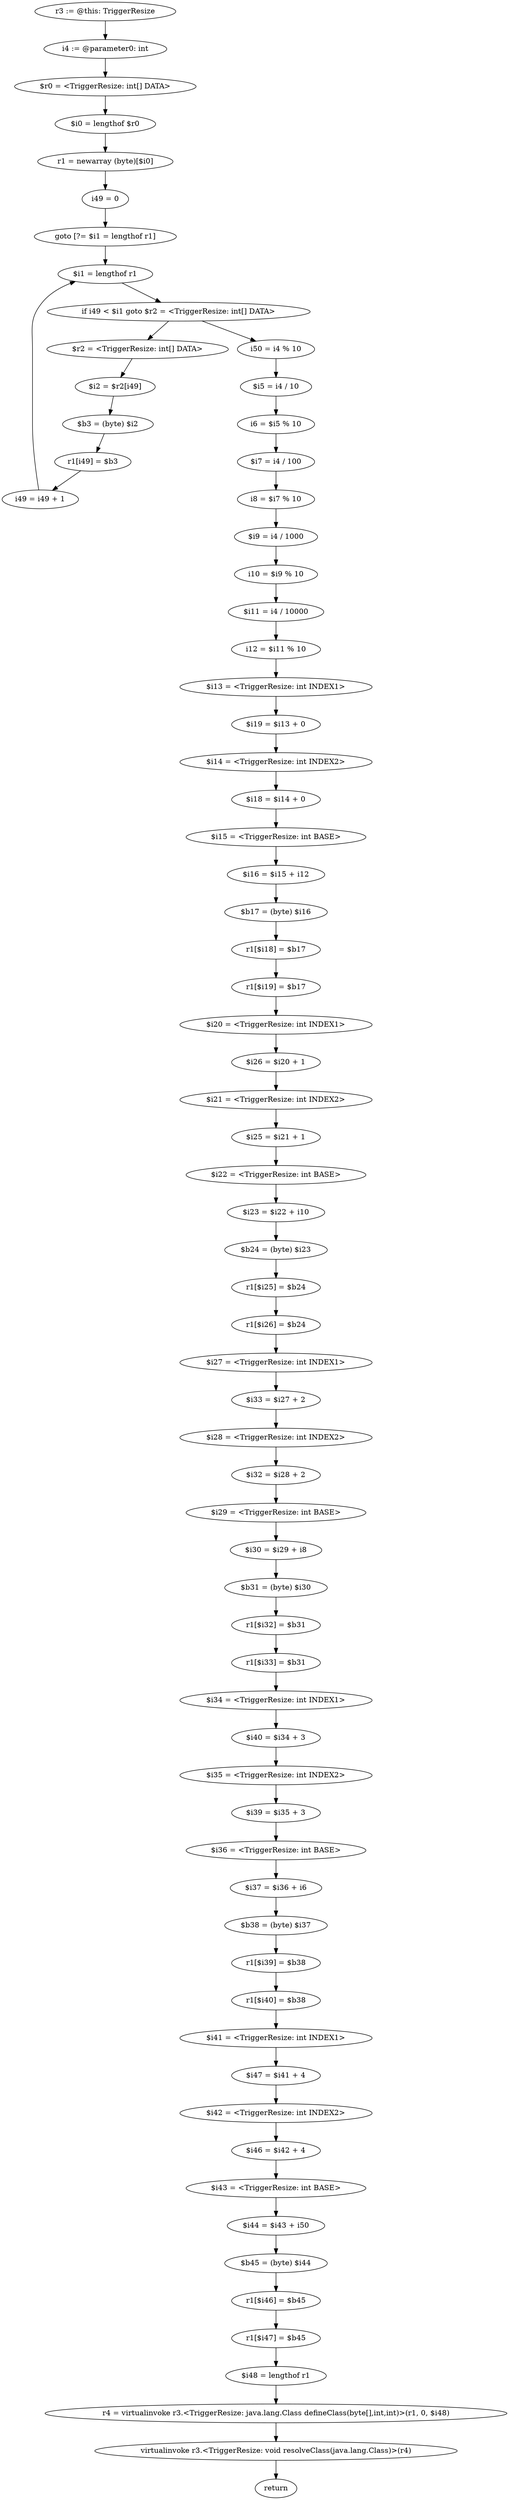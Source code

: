 digraph "unitGraph" {
    "r3 := @this: TriggerResize"
    "i4 := @parameter0: int"
    "$r0 = <TriggerResize: int[] DATA>"
    "$i0 = lengthof $r0"
    "r1 = newarray (byte)[$i0]"
    "i49 = 0"
    "goto [?= $i1 = lengthof r1]"
    "$r2 = <TriggerResize: int[] DATA>"
    "$i2 = $r2[i49]"
    "$b3 = (byte) $i2"
    "r1[i49] = $b3"
    "i49 = i49 + 1"
    "$i1 = lengthof r1"
    "if i49 < $i1 goto $r2 = <TriggerResize: int[] DATA>"
    "i50 = i4 % 10"
    "$i5 = i4 / 10"
    "i6 = $i5 % 10"
    "$i7 = i4 / 100"
    "i8 = $i7 % 10"
    "$i9 = i4 / 1000"
    "i10 = $i9 % 10"
    "$i11 = i4 / 10000"
    "i12 = $i11 % 10"
    "$i13 = <TriggerResize: int INDEX1>"
    "$i19 = $i13 + 0"
    "$i14 = <TriggerResize: int INDEX2>"
    "$i18 = $i14 + 0"
    "$i15 = <TriggerResize: int BASE>"
    "$i16 = $i15 + i12"
    "$b17 = (byte) $i16"
    "r1[$i18] = $b17"
    "r1[$i19] = $b17"
    "$i20 = <TriggerResize: int INDEX1>"
    "$i26 = $i20 + 1"
    "$i21 = <TriggerResize: int INDEX2>"
    "$i25 = $i21 + 1"
    "$i22 = <TriggerResize: int BASE>"
    "$i23 = $i22 + i10"
    "$b24 = (byte) $i23"
    "r1[$i25] = $b24"
    "r1[$i26] = $b24"
    "$i27 = <TriggerResize: int INDEX1>"
    "$i33 = $i27 + 2"
    "$i28 = <TriggerResize: int INDEX2>"
    "$i32 = $i28 + 2"
    "$i29 = <TriggerResize: int BASE>"
    "$i30 = $i29 + i8"
    "$b31 = (byte) $i30"
    "r1[$i32] = $b31"
    "r1[$i33] = $b31"
    "$i34 = <TriggerResize: int INDEX1>"
    "$i40 = $i34 + 3"
    "$i35 = <TriggerResize: int INDEX2>"
    "$i39 = $i35 + 3"
    "$i36 = <TriggerResize: int BASE>"
    "$i37 = $i36 + i6"
    "$b38 = (byte) $i37"
    "r1[$i39] = $b38"
    "r1[$i40] = $b38"
    "$i41 = <TriggerResize: int INDEX1>"
    "$i47 = $i41 + 4"
    "$i42 = <TriggerResize: int INDEX2>"
    "$i46 = $i42 + 4"
    "$i43 = <TriggerResize: int BASE>"
    "$i44 = $i43 + i50"
    "$b45 = (byte) $i44"
    "r1[$i46] = $b45"
    "r1[$i47] = $b45"
    "$i48 = lengthof r1"
    "r4 = virtualinvoke r3.<TriggerResize: java.lang.Class defineClass(byte[],int,int)>(r1, 0, $i48)"
    "virtualinvoke r3.<TriggerResize: void resolveClass(java.lang.Class)>(r4)"
    "return"
    "r3 := @this: TriggerResize"->"i4 := @parameter0: int";
    "i4 := @parameter0: int"->"$r0 = <TriggerResize: int[] DATA>";
    "$r0 = <TriggerResize: int[] DATA>"->"$i0 = lengthof $r0";
    "$i0 = lengthof $r0"->"r1 = newarray (byte)[$i0]";
    "r1 = newarray (byte)[$i0]"->"i49 = 0";
    "i49 = 0"->"goto [?= $i1 = lengthof r1]";
    "goto [?= $i1 = lengthof r1]"->"$i1 = lengthof r1";
    "$r2 = <TriggerResize: int[] DATA>"->"$i2 = $r2[i49]";
    "$i2 = $r2[i49]"->"$b3 = (byte) $i2";
    "$b3 = (byte) $i2"->"r1[i49] = $b3";
    "r1[i49] = $b3"->"i49 = i49 + 1";
    "i49 = i49 + 1"->"$i1 = lengthof r1";
    "$i1 = lengthof r1"->"if i49 < $i1 goto $r2 = <TriggerResize: int[] DATA>";
    "if i49 < $i1 goto $r2 = <TriggerResize: int[] DATA>"->"i50 = i4 % 10";
    "if i49 < $i1 goto $r2 = <TriggerResize: int[] DATA>"->"$r2 = <TriggerResize: int[] DATA>";
    "i50 = i4 % 10"->"$i5 = i4 / 10";
    "$i5 = i4 / 10"->"i6 = $i5 % 10";
    "i6 = $i5 % 10"->"$i7 = i4 / 100";
    "$i7 = i4 / 100"->"i8 = $i7 % 10";
    "i8 = $i7 % 10"->"$i9 = i4 / 1000";
    "$i9 = i4 / 1000"->"i10 = $i9 % 10";
    "i10 = $i9 % 10"->"$i11 = i4 / 10000";
    "$i11 = i4 / 10000"->"i12 = $i11 % 10";
    "i12 = $i11 % 10"->"$i13 = <TriggerResize: int INDEX1>";
    "$i13 = <TriggerResize: int INDEX1>"->"$i19 = $i13 + 0";
    "$i19 = $i13 + 0"->"$i14 = <TriggerResize: int INDEX2>";
    "$i14 = <TriggerResize: int INDEX2>"->"$i18 = $i14 + 0";
    "$i18 = $i14 + 0"->"$i15 = <TriggerResize: int BASE>";
    "$i15 = <TriggerResize: int BASE>"->"$i16 = $i15 + i12";
    "$i16 = $i15 + i12"->"$b17 = (byte) $i16";
    "$b17 = (byte) $i16"->"r1[$i18] = $b17";
    "r1[$i18] = $b17"->"r1[$i19] = $b17";
    "r1[$i19] = $b17"->"$i20 = <TriggerResize: int INDEX1>";
    "$i20 = <TriggerResize: int INDEX1>"->"$i26 = $i20 + 1";
    "$i26 = $i20 + 1"->"$i21 = <TriggerResize: int INDEX2>";
    "$i21 = <TriggerResize: int INDEX2>"->"$i25 = $i21 + 1";
    "$i25 = $i21 + 1"->"$i22 = <TriggerResize: int BASE>";
    "$i22 = <TriggerResize: int BASE>"->"$i23 = $i22 + i10";
    "$i23 = $i22 + i10"->"$b24 = (byte) $i23";
    "$b24 = (byte) $i23"->"r1[$i25] = $b24";
    "r1[$i25] = $b24"->"r1[$i26] = $b24";
    "r1[$i26] = $b24"->"$i27 = <TriggerResize: int INDEX1>";
    "$i27 = <TriggerResize: int INDEX1>"->"$i33 = $i27 + 2";
    "$i33 = $i27 + 2"->"$i28 = <TriggerResize: int INDEX2>";
    "$i28 = <TriggerResize: int INDEX2>"->"$i32 = $i28 + 2";
    "$i32 = $i28 + 2"->"$i29 = <TriggerResize: int BASE>";
    "$i29 = <TriggerResize: int BASE>"->"$i30 = $i29 + i8";
    "$i30 = $i29 + i8"->"$b31 = (byte) $i30";
    "$b31 = (byte) $i30"->"r1[$i32] = $b31";
    "r1[$i32] = $b31"->"r1[$i33] = $b31";
    "r1[$i33] = $b31"->"$i34 = <TriggerResize: int INDEX1>";
    "$i34 = <TriggerResize: int INDEX1>"->"$i40 = $i34 + 3";
    "$i40 = $i34 + 3"->"$i35 = <TriggerResize: int INDEX2>";
    "$i35 = <TriggerResize: int INDEX2>"->"$i39 = $i35 + 3";
    "$i39 = $i35 + 3"->"$i36 = <TriggerResize: int BASE>";
    "$i36 = <TriggerResize: int BASE>"->"$i37 = $i36 + i6";
    "$i37 = $i36 + i6"->"$b38 = (byte) $i37";
    "$b38 = (byte) $i37"->"r1[$i39] = $b38";
    "r1[$i39] = $b38"->"r1[$i40] = $b38";
    "r1[$i40] = $b38"->"$i41 = <TriggerResize: int INDEX1>";
    "$i41 = <TriggerResize: int INDEX1>"->"$i47 = $i41 + 4";
    "$i47 = $i41 + 4"->"$i42 = <TriggerResize: int INDEX2>";
    "$i42 = <TriggerResize: int INDEX2>"->"$i46 = $i42 + 4";
    "$i46 = $i42 + 4"->"$i43 = <TriggerResize: int BASE>";
    "$i43 = <TriggerResize: int BASE>"->"$i44 = $i43 + i50";
    "$i44 = $i43 + i50"->"$b45 = (byte) $i44";
    "$b45 = (byte) $i44"->"r1[$i46] = $b45";
    "r1[$i46] = $b45"->"r1[$i47] = $b45";
    "r1[$i47] = $b45"->"$i48 = lengthof r1";
    "$i48 = lengthof r1"->"r4 = virtualinvoke r3.<TriggerResize: java.lang.Class defineClass(byte[],int,int)>(r1, 0, $i48)";
    "r4 = virtualinvoke r3.<TriggerResize: java.lang.Class defineClass(byte[],int,int)>(r1, 0, $i48)"->"virtualinvoke r3.<TriggerResize: void resolveClass(java.lang.Class)>(r4)";
    "virtualinvoke r3.<TriggerResize: void resolveClass(java.lang.Class)>(r4)"->"return";
}
